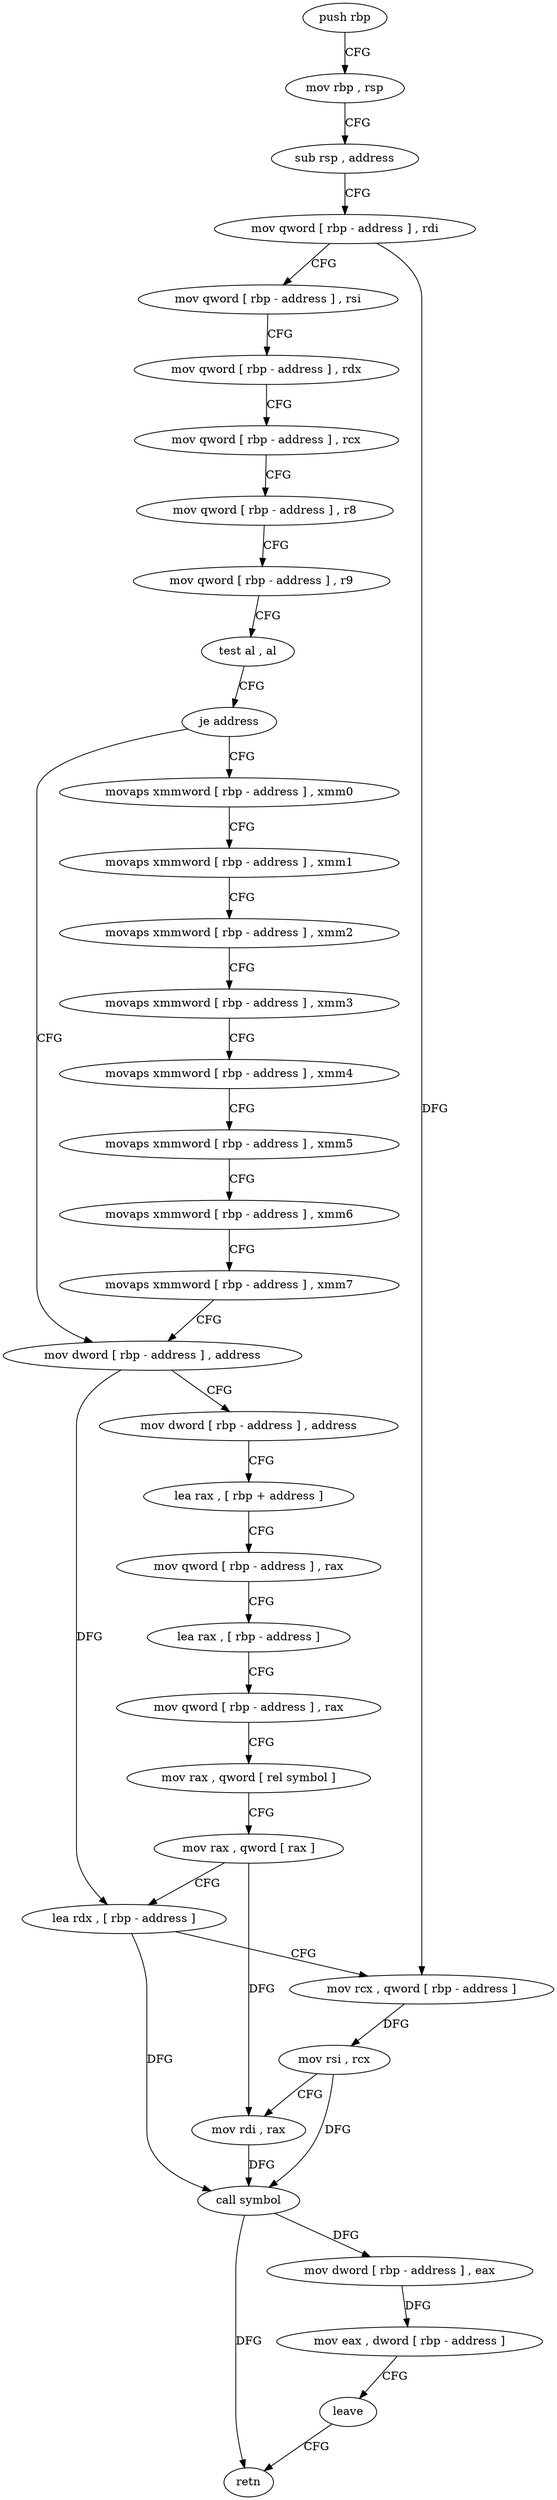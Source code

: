 digraph "func" {
"4332622" [label = "push rbp" ]
"4332623" [label = "mov rbp , rsp" ]
"4332626" [label = "sub rsp , address" ]
"4332633" [label = "mov qword [ rbp - address ] , rdi" ]
"4332640" [label = "mov qword [ rbp - address ] , rsi" ]
"4332647" [label = "mov qword [ rbp - address ] , rdx" ]
"4332654" [label = "mov qword [ rbp - address ] , rcx" ]
"4332661" [label = "mov qword [ rbp - address ] , r8" ]
"4332668" [label = "mov qword [ rbp - address ] , r9" ]
"4332675" [label = "test al , al" ]
"4332677" [label = "je address" ]
"4332711" [label = "mov dword [ rbp - address ] , address" ]
"4332679" [label = "movaps xmmword [ rbp - address ] , xmm0" ]
"4332721" [label = "mov dword [ rbp - address ] , address" ]
"4332731" [label = "lea rax , [ rbp + address ]" ]
"4332735" [label = "mov qword [ rbp - address ] , rax" ]
"4332742" [label = "lea rax , [ rbp - address ]" ]
"4332749" [label = "mov qword [ rbp - address ] , rax" ]
"4332756" [label = "mov rax , qword [ rel symbol ]" ]
"4332763" [label = "mov rax , qword [ rax ]" ]
"4332766" [label = "lea rdx , [ rbp - address ]" ]
"4332773" [label = "mov rcx , qword [ rbp - address ]" ]
"4332780" [label = "mov rsi , rcx" ]
"4332783" [label = "mov rdi , rax" ]
"4332786" [label = "call symbol" ]
"4332791" [label = "mov dword [ rbp - address ] , eax" ]
"4332797" [label = "mov eax , dword [ rbp - address ]" ]
"4332803" [label = "leave" ]
"4332804" [label = "retn" ]
"4332683" [label = "movaps xmmword [ rbp - address ] , xmm1" ]
"4332687" [label = "movaps xmmword [ rbp - address ] , xmm2" ]
"4332691" [label = "movaps xmmword [ rbp - address ] , xmm3" ]
"4332695" [label = "movaps xmmword [ rbp - address ] , xmm4" ]
"4332699" [label = "movaps xmmword [ rbp - address ] , xmm5" ]
"4332703" [label = "movaps xmmword [ rbp - address ] , xmm6" ]
"4332707" [label = "movaps xmmword [ rbp - address ] , xmm7" ]
"4332622" -> "4332623" [ label = "CFG" ]
"4332623" -> "4332626" [ label = "CFG" ]
"4332626" -> "4332633" [ label = "CFG" ]
"4332633" -> "4332640" [ label = "CFG" ]
"4332633" -> "4332773" [ label = "DFG" ]
"4332640" -> "4332647" [ label = "CFG" ]
"4332647" -> "4332654" [ label = "CFG" ]
"4332654" -> "4332661" [ label = "CFG" ]
"4332661" -> "4332668" [ label = "CFG" ]
"4332668" -> "4332675" [ label = "CFG" ]
"4332675" -> "4332677" [ label = "CFG" ]
"4332677" -> "4332711" [ label = "CFG" ]
"4332677" -> "4332679" [ label = "CFG" ]
"4332711" -> "4332721" [ label = "CFG" ]
"4332711" -> "4332766" [ label = "DFG" ]
"4332679" -> "4332683" [ label = "CFG" ]
"4332721" -> "4332731" [ label = "CFG" ]
"4332731" -> "4332735" [ label = "CFG" ]
"4332735" -> "4332742" [ label = "CFG" ]
"4332742" -> "4332749" [ label = "CFG" ]
"4332749" -> "4332756" [ label = "CFG" ]
"4332756" -> "4332763" [ label = "CFG" ]
"4332763" -> "4332766" [ label = "CFG" ]
"4332763" -> "4332783" [ label = "DFG" ]
"4332766" -> "4332773" [ label = "CFG" ]
"4332766" -> "4332786" [ label = "DFG" ]
"4332773" -> "4332780" [ label = "DFG" ]
"4332780" -> "4332783" [ label = "CFG" ]
"4332780" -> "4332786" [ label = "DFG" ]
"4332783" -> "4332786" [ label = "DFG" ]
"4332786" -> "4332791" [ label = "DFG" ]
"4332786" -> "4332804" [ label = "DFG" ]
"4332791" -> "4332797" [ label = "DFG" ]
"4332797" -> "4332803" [ label = "CFG" ]
"4332803" -> "4332804" [ label = "CFG" ]
"4332683" -> "4332687" [ label = "CFG" ]
"4332687" -> "4332691" [ label = "CFG" ]
"4332691" -> "4332695" [ label = "CFG" ]
"4332695" -> "4332699" [ label = "CFG" ]
"4332699" -> "4332703" [ label = "CFG" ]
"4332703" -> "4332707" [ label = "CFG" ]
"4332707" -> "4332711" [ label = "CFG" ]
}
